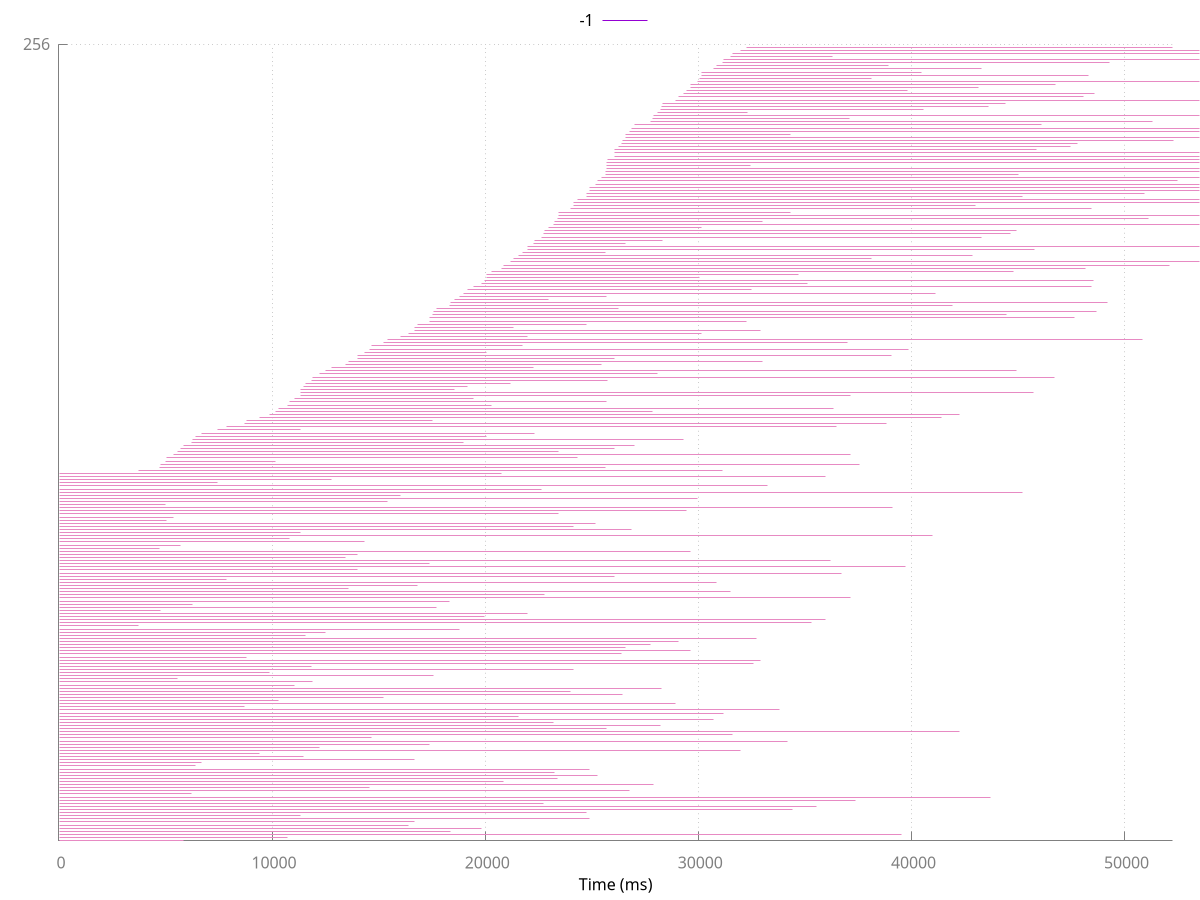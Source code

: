 set terminal pdfcairo font 'Times,22' linewidth 4 rounded dashlength 2 size 5,5

# Line style for axes
set style line 80 lt 1 lc rgb "#808080"

# Line style for grid
set style line 81 lt 0 # dashed
set style line 81 lt rgb "#808080"  # grey

set grid back linestyle 81
set border 3 back linestyle 80 # Remove border on top and right.  These
             # borders are useless and make it harder
             # to see plotted lines near the border.
    # Also, put it in grey; no need for so much emphasis on a border.
set xtics nomirror
set ytics nomirror

set style line 1 lt rgb "#fc8d62" lw 1 pt 1
set style line 2 lt rgb "#8da0cb" lw 1 pt 6
set style line 3 lt rgb "#e78ac3" lw 1 pt 2
set style line 4 lt rgb "#a6d854" lw 1 pt 3
set style line 5 lt rgb "#66c2a5" lw 1 pt 4
set style line 6 lt rgb "#ffd92f" lw 1 pt 5
set style line 7 lt rgb "#e5c494" lw 1 pt 7
set style line 8 lt rgb "#b3b3b3" lw 1 pt 8

set xlabel "Time (ms)" offset 0,0.5
set key above

set arrow from 0,0 to 5849,0 ls 3 nohead
set arrow from 0,1 to 10715,1 ls 3 nohead
set arrow from 0,2 to 39519,2 ls 3 nohead
set arrow from 0,3 to 18382,3 ls 3 nohead
set arrow from 0,4 to 19836,4 ls 3 nohead
set arrow from 0,5 to 16402,5 ls 3 nohead
set arrow from 0,6 to 16703,6 ls 3 nohead
set arrow from 0,7 to 24895,7 ls 3 nohead
set arrow from 0,8 to 11313,8 ls 3 nohead
set arrow from 0,9 to 24732,9 ls 3 nohead
set arrow from 0,10 to 34433,10 ls 3 nohead
set arrow from 0,11 to 35534,11 ls 3 nohead
set arrow from 0,12 to 22729,12 ls 3 nohead
set arrow from 0,13 to 37369,13 ls 3 nohead
set arrow from 0,14 to 43722,14 ls 3 nohead
set arrow from 0,15 to 6225,15 ls 3 nohead
set arrow from 0,16 to 26783,16 ls 3 nohead
set arrow from 0,17 to 14581,17 ls 3 nohead
set arrow from 0,18 to 27914,18 ls 3 nohead
set arrow from 0,19 to 20847,19 ls 3 nohead
set arrow from 0,20 to 23407,20 ls 3 nohead
set arrow from 0,21 to 25268,21 ls 3 nohead
set arrow from 0,22 to 23272,22 ls 3 nohead
set arrow from 0,23 to 24902,23 ls 3 nohead
set arrow from 0,24 to 6412,24 ls 3 nohead
set arrow from 0,25 to 6665,25 ls 3 nohead
set arrow from 0,26 to 16693,26 ls 3 nohead
set arrow from 0,27 to 11490,27 ls 3 nohead
set arrow from 0,28 to 9413,28 ls 3 nohead
set arrow from 0,29 to 31958,29 ls 3 nohead
set arrow from 0,30 to 12228,30 ls 3 nohead
set arrow from 0,31 to 17394,31 ls 3 nohead
set arrow from 0,32 to 34202,32 ls 3 nohead
set arrow from 0,33 to 14677,33 ls 3 nohead
set arrow from 0,34 to 31596,34 ls 3 nohead
set arrow from 0,35 to 42272,35 ls 3 nohead
set arrow from 0,36 to 25708,36 ls 3 nohead
set arrow from 0,37 to 28230,37 ls 3 nohead
set arrow from 0,38 to 23197,38 ls 3 nohead
set arrow from 0,39 to 30692,39 ls 3 nohead
set arrow from 0,40 to 21567,40 ls 3 nohead
set arrow from 0,41 to 31184,41 ls 3 nohead
set arrow from 0,42 to 33787,42 ls 3 nohead
set arrow from 0,43 to 8700,43 ls 3 nohead
set arrow from 0,44 to 28932,44 ls 3 nohead
set arrow from 0,45 to 10277,45 ls 3 nohead
set arrow from 0,46 to 15231,46 ls 3 nohead
set arrow from 0,47 to 26464,47 ls 3 nohead
set arrow from 0,48 to 23987,48 ls 3 nohead
set arrow from 0,49 to 28281,49 ls 3 nohead
set arrow from 0,50 to 11068,50 ls 3 nohead
set arrow from 0,51 to 11881,51 ls 3 nohead
set arrow from 0,52 to 5572,52 ls 3 nohead
set arrow from 0,53 to 17579,53 ls 3 nohead
set arrow from 0,54 to 9863,54 ls 3 nohead
set arrow from 0,55 to 24125,55 ls 3 nohead
set arrow from 0,56 to 11865,56 ls 3 nohead
set arrow from 0,57 to 32598,57 ls 3 nohead
set arrow from 0,58 to 32920,58 ls 3 nohead
set arrow from 0,59 to 8800,59 ls 3 nohead
set arrow from 0,60 to 26374,60 ls 3 nohead
set arrow from 0,61 to 29626,61 ls 3 nohead
set arrow from 0,62 to 26590,62 ls 3 nohead
set arrow from 0,63 to 27774,63 ls 3 nohead
set arrow from 0,64 to 29092,64 ls 3 nohead
set arrow from 0,65 to 32751,65 ls 3 nohead
set arrow from 0,66 to 11557,66 ls 3 nohead
set arrow from 0,67 to 12506,67 ls 3 nohead
set arrow from 0,68 to 18778,68 ls 3 nohead
set arrow from 0,69 to 3740,69 ls 3 nohead
set arrow from 0,70 to 35292,70 ls 3 nohead
set arrow from 0,71 to 35969,71 ls 3 nohead
set arrow from 0,72 to 19984,72 ls 3 nohead
set arrow from 0,73 to 21971,73 ls 3 nohead
set arrow from 0,74 to 4775,74 ls 3 nohead
set arrow from 0,75 to 17713,75 ls 3 nohead
set arrow from 0,76 to 6258,76 ls 3 nohead
set arrow from 0,77 to 18338,77 ls 3 nohead
set arrow from 0,78 to 37133,78 ls 3 nohead
set arrow from 0,79 to 22804,79 ls 3 nohead
set arrow from 0,80 to 31492,80 ls 3 nohead
set arrow from 0,81 to 13561,81 ls 3 nohead
set arrow from 0,82 to 16822,82 ls 3 nohead
set arrow from 0,83 to 30869,83 ls 3 nohead
set arrow from 0,84 to 7869,84 ls 3 nohead
set arrow from 0,85 to 26065,85 ls 3 nohead
set arrow from 0,86 to 36737,86 ls 3 nohead
set arrow from 0,87 to 14029,87 ls 3 nohead
set arrow from 0,88 to 39720,88 ls 3 nohead
set arrow from 0,89 to 17392,89 ls 3 nohead
set arrow from 0,90 to 36195,90 ls 3 nohead
set arrow from 0,91 to 13428,91 ls 3 nohead
set arrow from 0,92 to 13996,92 ls 3 nohead
set arrow from 0,93 to 29615,93 ls 3 nohead
set arrow from 0,94 to 4737,94 ls 3 nohead
set arrow from 0,95 to 5705,95 ls 3 nohead
set arrow from 0,96 to 14358,96 ls 3 nohead
set arrow from 0,97 to 10831,97 ls 3 nohead
set arrow from 0,98 to 40998,98 ls 3 nohead
set arrow from 0,99 to 11323,99 ls 3 nohead
set arrow from 0,100 to 26857,100 ls 3 nohead
set arrow from 0,101 to 24146,101 ls 3 nohead
set arrow from 0,102 to 25155,102 ls 3 nohead
set arrow from 0,103 to 5038,103 ls 3 nohead
set arrow from 0,104 to 5380,104 ls 3 nohead
set arrow from 0,105 to 23417,105 ls 3 nohead
set arrow from 0,106 to 29464,106 ls 3 nohead
set arrow from 0,107 to 39126,107 ls 3 nohead
set arrow from 0,108 to 4975,108 ls 3 nohead
set arrow from 0,109 to 15431,109 ls 3 nohead
set arrow from 0,110 to 29942,110 ls 3 nohead
set arrow from 0,111 to 16015,111 ls 3 nohead
set arrow from 0,112 to 45194,112 ls 3 nohead
set arrow from 0,113 to 22655,113 ls 3 nohead
set arrow from 0,114 to 33231,114 ls 3 nohead
set arrow from 0,115 to 7416,115 ls 3 nohead
set arrow from 0,116 to 12800,116 ls 3 nohead
set arrow from 0,117 to 35955,117 ls 3 nohead
set arrow from 0,118 to 20777,118 ls 3 nohead
set arrow from 3740,119 to 31156,119 ls 3 nohead
set arrow from 4737,120 to 25622,120 ls 3 nohead
set arrow from 4775,121 to 37558,121 ls 3 nohead
set arrow from 4975,122 to 10138,122 ls 3 nohead
set arrow from 5038,123 to 24339,123 ls 3 nohead
set arrow from 5380,124 to 37137,124 ls 3 nohead
set arrow from 5572,125 to 23454,125 ls 3 nohead
set arrow from 5705,126 to 26048,126 ls 3 nohead
set arrow from 5849,127 to 27005,127 ls 3 nohead
set arrow from 6225,128 to 18988,128 ls 3 nohead
set arrow from 6258,129 to 29298,129 ls 3 nohead
set arrow from 6412,130 to 20041,130 ls 3 nohead
set arrow from 6665,131 to 22311,131 ls 3 nohead
set arrow from 7416,132 to 11309,132 ls 3 nohead
set arrow from 7869,133 to 36491,133 ls 3 nohead
set arrow from 8700,134 to 38831,134 ls 3 nohead
set arrow from 8800,135 to 17518,135 ls 3 nohead
set arrow from 9413,136 to 41416,136 ls 3 nohead
set arrow from 9863,137 to 42244,137 ls 3 nohead
set arrow from 10138,138 to 27829,138 ls 3 nohead
set arrow from 10277,139 to 36359,139 ls 3 nohead
set arrow from 10715,140 to 20291,140 ls 3 nohead
set arrow from 10831,141 to 25710,141 ls 3 nohead
set arrow from 11068,142 to 19427,142 ls 3 nohead
set arrow from 11309,143 to 37139,143 ls 3 nohead
set arrow from 11313,144 to 45714,144 ls 3 nohead
set arrow from 11323,145 to 18550,145 ls 3 nohead
set arrow from 11490,146 to 19171,146 ls 3 nohead
set arrow from 11557,147 to 21180,147 ls 3 nohead
set arrow from 11865,148 to 25758,148 ls 3 nohead
set arrow from 11881,149 to 46706,149 ls 3 nohead
set arrow from 12228,150 to 28084,150 ls 3 nohead
set arrow from 12506,151 to 44922,151 ls 3 nohead
set arrow from 12800,152 to 22263,152 ls 3 nohead
set arrow from 13428,153 to 25460,153 ls 3 nohead
set arrow from 13561,154 to 33019,154 ls 3 nohead
set arrow from 13996,155 to 26075,155 ls 3 nohead
set arrow from 14029,156 to 39084,156 ls 3 nohead
set arrow from 14358,157 to 20058,157 ls 3 nohead
set arrow from 14581,158 to 39845,158 ls 3 nohead
set arrow from 14677,159 to 21743,159 ls 3 nohead
set arrow from 15231,160 to 36994,160 ls 3 nohead
set arrow from 15431,161 to 50848,161 ls 3 nohead
set arrow from 16015,162 to 22006,162 ls 3 nohead
set arrow from 16402,163 to 30171,163 ls 3 nohead
set arrow from 16693,164 to 32896,164 ls 3 nohead
set arrow from 16703,165 to 21344,165 ls 3 nohead
set arrow from 16822,166 to 24738,166 ls 3 nohead
set arrow from 17392,167 to 32251,167 ls 3 nohead
set arrow from 17394,168 to 47640,168 ls 3 nohead
set arrow from 17518,169 to 44440,169 ls 3 nohead
set arrow from 17579,170 to 48702,170 ls 3 nohead
set arrow from 17713,171 to 26257,171 ls 3 nohead
set arrow from 18338,172 to 41911,172 ls 3 nohead
set arrow from 18382,173 to 49189,173 ls 3 nohead
set arrow from 18550,174 to 22974,174 ls 3 nohead
set arrow from 18778,175 to 25687,175 ls 3 nohead
set arrow from 18988,176 to 41132,176 ls 3 nohead
set arrow from 19171,177 to 32491,177 ls 3 nohead
set arrow from 19427,178 to 48466,178 ls 3 nohead
set arrow from 19836,179 to 35125,179 ls 3 nohead
set arrow from 19984,180 to 48527,180 ls 3 nohead
set arrow from 20041,181 to 30051,181 ls 3 nohead
set arrow from 20058,182 to 34700,182 ls 3 nohead
set arrow from 20291,183 to 44792,183 ls 3 nohead
set arrow from 20777,184 to 48164,184 ls 3 nohead
set arrow from 20847,185 to 52129,185 ls 3 nohead
set arrow from 21180,186 to 58754,186 ls 3 nohead
set arrow from 21344,187 to 38137,187 ls 3 nohead
set arrow from 21567,188 to 42879,188 ls 3 nohead
set arrow from 21743,189 to 25639,189 ls 3 nohead
set arrow from 21971,190 to 45755,190 ls 3 nohead
set arrow from 22006,191 to 56670,191 ls 3 nohead
set arrow from 22263,192 to 26567,192 ls 3 nohead
set arrow from 22311,193 to 28296,193 ls 3 nohead
set arrow from 22655,194 to 43270,194 ls 3 nohead
set arrow from 22729,195 to 44667,195 ls 3 nohead
set arrow from 22804,196 to 44934,196 ls 3 nohead
set arrow from 22974,197 to 30151,197 ls 3 nohead
set arrow from 23197,198 to 61628,198 ls 3 nohead
set arrow from 23272,199 to 33025,199 ls 3 nohead
set arrow from 23407,200 to 51143,200 ls 3 nohead
set arrow from 23417,201 to 53500,201 ls 3 nohead
set arrow from 23454,202 to 34304,202 ls 3 nohead
set arrow from 23987,203 to 48436,203 ls 3 nohead
set arrow from 24125,204 to 43009,204 ls 3 nohead
set arrow from 24146,205 to 58022,205 ls 3 nohead
set arrow from 24339,206 to 59574,206 ls 3 nohead
set arrow from 24732,207 to 45233,207 ls 3 nohead
set arrow from 24738,208 to 50950,208 ls 3 nohead
set arrow from 24895,209 to 55879,209 ls 3 nohead
set arrow from 24902,210 to 58990,210 ls 3 nohead
set arrow from 25155,211 to 63013,211 ls 3 nohead
set arrow from 25268,212 to 52462,212 ls 3 nohead
set arrow from 25460,213 to 59137,213 ls 3 nohead
set arrow from 25622,214 to 45044,214 ls 3 nohead
set arrow from 25639,215 to 58979,215 ls 3 nohead
set arrow from 25687,216 to 63588,216 ls 3 nohead
set arrow from 25708,217 to 32463,217 ls 3 nohead
set arrow from 25710,218 to 53681,218 ls 3 nohead
set arrow from 25758,219 to 61452,219 ls 3 nohead
set arrow from 26048,220 to 56515,220 ls 3 nohead
set arrow from 26065,221 to 59008,221 ls 3 nohead
set arrow from 26075,222 to 45870,222 ls 3 nohead
set arrow from 26257,223 to 47465,223 ls 3 nohead
set arrow from 26374,224 to 47778,224 ls 3 nohead
set arrow from 26464,225 to 52282,225 ls 3 nohead
set arrow from 26567,226 to 55776,226 ls 3 nohead
set arrow from 26590,227 to 34345,227 ls 3 nohead
set arrow from 26783,228 to 55597,228 ls 3 nohead
set arrow from 26857,229 to 63197,229 ls 3 nohead
set arrow from 27005,230 to 46085,230 ls 3 nohead
set arrow from 27774,231 to 51318,231 ls 3 nohead
set arrow from 27829,232 to 37070,232 ls 3 nohead
set arrow from 27914,233 to 68653,233 ls 3 nohead
set arrow from 28084,234 to 32309,234 ls 3 nohead
set arrow from 28230,235 to 40555,235 ls 3 nohead
set arrow from 28281,236 to 43614,236 ls 3 nohead
set arrow from 28296,237 to 44414,237 ls 3 nohead
set arrow from 28932,238 to 58248,238 ls 3 nohead
set arrow from 29092,239 to 48077,239 ls 3 nohead
set arrow from 29298,240 to 48567,240 ls 3 nohead
set arrow from 29464,241 to 39815,241 ls 3 nohead
set arrow from 29615,242 to 43146,242 ls 3 nohead
set arrow from 29626,243 to 46767,243 ls 3 nohead
set arrow from 29942,244 to 57467,244 ls 3 nohead
set arrow from 30051,245 to 38127,245 ls 3 nohead
set arrow from 30151,246 to 48331,246 ls 3 nohead
set arrow from 30171,247 to 40455,247 ls 3 nohead
set arrow from 30692,248 to 43272,248 ls 3 nohead
set arrow from 30869,249 to 38928,249 ls 3 nohead
set arrow from 31156,250 to 49276,250 ls 3 nohead
set arrow from 31184,251 to 63814,251 ls 3 nohead
set arrow from 31492,252 to 36284,252 ls 3 nohead
set arrow from 31596,253 to 53913,253 ls 3 nohead
set arrow from 31958,254 to 66180,254 ls 3 nohead
set arrow from 32251,255 to 52249,255 ls 3 nohead
set ytics (256)
set xrange [0:52249]
set yrange [0:256]
set output "../Experiments/midasExp/leaflet-finder/Spark/AppData/atoms131072/ScipyDist/spcolfsci_256_1/unit.000000/app-20170119210153-0000_1_simulated_waterfall.pdf"
plot -1
